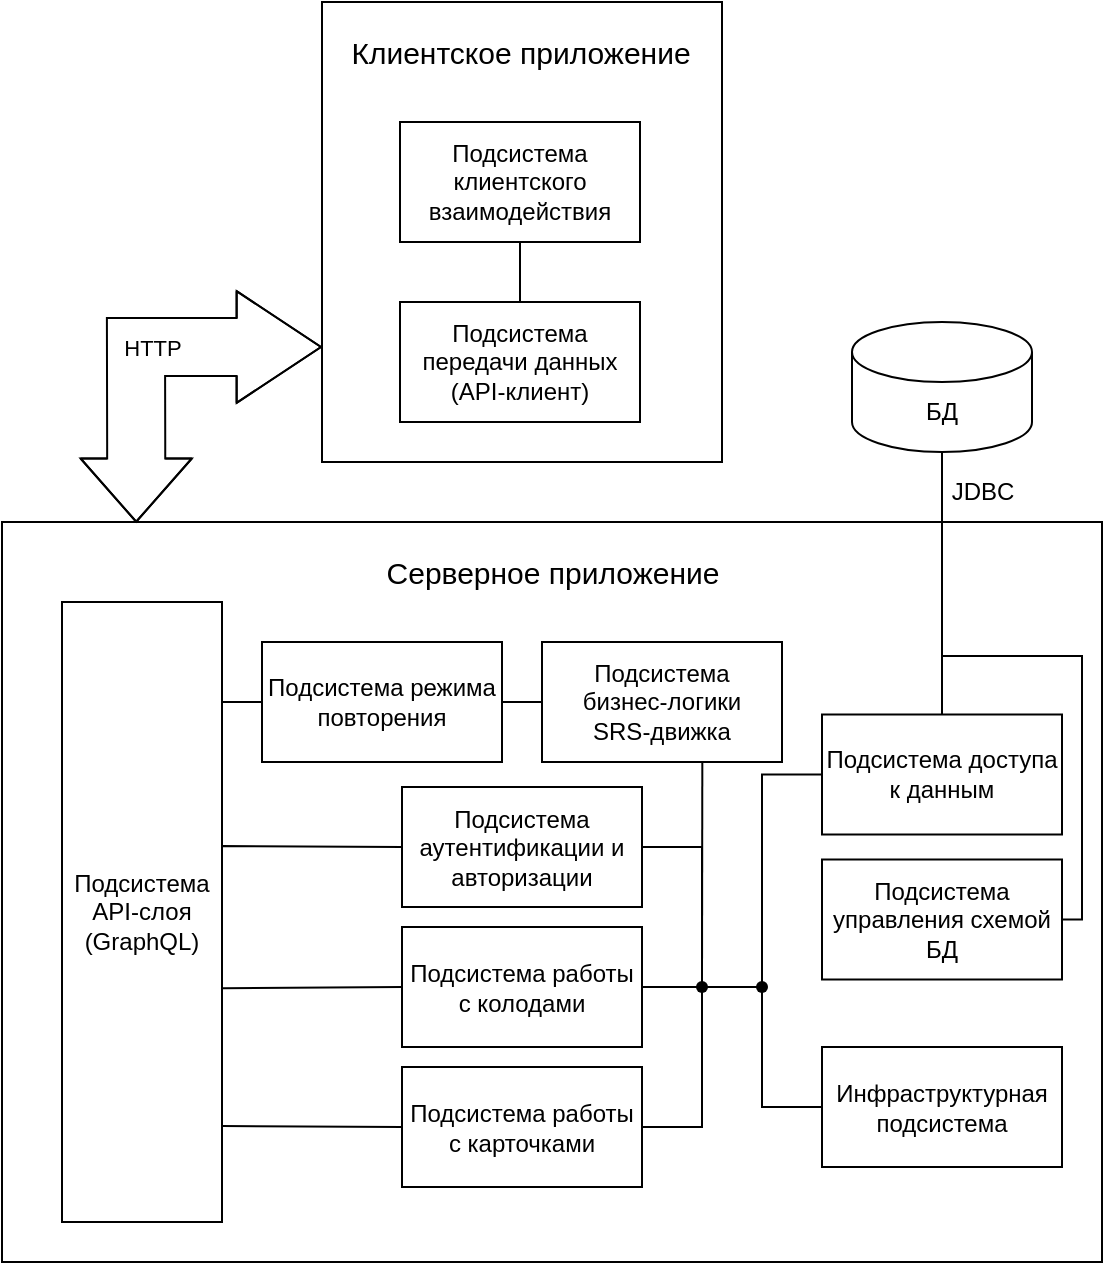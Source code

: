 <mxfile version="27.0.5">
  <diagram name="Страница — 1" id="B9i7cTdJXqGPx0nd2ezO">
    <mxGraphModel dx="1364" dy="889" grid="1" gridSize="10" guides="1" tooltips="1" connect="1" arrows="1" fold="1" page="1" pageScale="1" pageWidth="827" pageHeight="1169" math="0" shadow="0">
      <root>
        <mxCell id="0" />
        <mxCell id="1" parent="0" />
        <mxCell id="R8DVxMu4MKU9OBRDmNfI-2" value="" style="rounded=0;whiteSpace=wrap;html=1;" parent="1" vertex="1">
          <mxGeometry x="630" y="90" width="200" height="230" as="geometry" />
        </mxCell>
        <mxCell id="R8DVxMu4MKU9OBRDmNfI-3" value="&lt;font style=&quot;font-size: 15px;&quot;&gt;Клиентское приложение&lt;/font&gt;" style="text;html=1;align=center;verticalAlign=middle;resizable=0;points=[];autosize=1;strokeColor=none;fillColor=none;" parent="1" vertex="1">
          <mxGeometry x="634" y="100" width="190" height="30" as="geometry" />
        </mxCell>
        <mxCell id="R8DVxMu4MKU9OBRDmNfI-59" style="edgeStyle=orthogonalEdgeStyle;rounded=0;orthogonalLoop=1;jettySize=auto;html=1;exitX=0.5;exitY=1;exitDx=0;exitDy=0;entryX=0.5;entryY=0;entryDx=0;entryDy=0;endArrow=none;startFill=0;" parent="1" source="R8DVxMu4MKU9OBRDmNfI-5" target="R8DVxMu4MKU9OBRDmNfI-6" edge="1">
          <mxGeometry relative="1" as="geometry" />
        </mxCell>
        <mxCell id="R8DVxMu4MKU9OBRDmNfI-5" value="Подсистема клиентского взаимодействия" style="rounded=0;whiteSpace=wrap;html=1;" parent="1" vertex="1">
          <mxGeometry x="669" y="150" width="120" height="60" as="geometry" />
        </mxCell>
        <mxCell id="R8DVxMu4MKU9OBRDmNfI-6" value="Подсистема передачи данных (API-клиент)" style="rounded=0;whiteSpace=wrap;html=1;" parent="1" vertex="1">
          <mxGeometry x="669" y="240" width="120" height="60" as="geometry" />
        </mxCell>
        <mxCell id="R8DVxMu4MKU9OBRDmNfI-7" value="" style="rounded=0;whiteSpace=wrap;html=1;" parent="1" vertex="1">
          <mxGeometry x="470" y="350" width="550" height="370" as="geometry" />
        </mxCell>
        <mxCell id="R8DVxMu4MKU9OBRDmNfI-19" style="edgeStyle=orthogonalEdgeStyle;rounded=0;orthogonalLoop=1;jettySize=auto;html=1;exitX=1;exitY=0.5;exitDx=0;exitDy=0;entryX=0;entryY=0.5;entryDx=0;entryDy=0;jumpStyle=arc;endArrow=none;startFill=0;" parent="1" source="R8DVxMu4MKU9OBRDmNfI-8" target="R8DVxMu4MKU9OBRDmNfI-9" edge="1">
          <mxGeometry relative="1" as="geometry">
            <Array as="points">
              <mxPoint x="580" y="512" />
              <mxPoint x="625" y="512" />
            </Array>
          </mxGeometry>
        </mxCell>
        <mxCell id="R8DVxMu4MKU9OBRDmNfI-20" style="edgeStyle=orthogonalEdgeStyle;rounded=0;orthogonalLoop=1;jettySize=auto;html=1;exitX=1.005;exitY=0.623;exitDx=0;exitDy=0;entryX=0;entryY=0.5;entryDx=0;entryDy=0;jumpStyle=arc;exitPerimeter=0;endArrow=none;startFill=0;" parent="1" source="R8DVxMu4MKU9OBRDmNfI-8" target="R8DVxMu4MKU9OBRDmNfI-16" edge="1">
          <mxGeometry relative="1" as="geometry">
            <Array as="points" />
          </mxGeometry>
        </mxCell>
        <mxCell id="R8DVxMu4MKU9OBRDmNfI-22" style="edgeStyle=orthogonalEdgeStyle;rounded=0;orthogonalLoop=1;jettySize=auto;html=1;exitX=1;exitY=0.25;exitDx=0;exitDy=0;entryX=0;entryY=0.5;entryDx=0;entryDy=0;jumpStyle=arc;endArrow=none;startFill=0;" parent="1" source="R8DVxMu4MKU9OBRDmNfI-8" target="R8DVxMu4MKU9OBRDmNfI-17" edge="1">
          <mxGeometry relative="1" as="geometry">
            <Array as="points">
              <mxPoint x="580" y="440" />
            </Array>
          </mxGeometry>
        </mxCell>
        <mxCell id="R8DVxMu4MKU9OBRDmNfI-32" style="edgeStyle=orthogonalEdgeStyle;rounded=0;orthogonalLoop=1;jettySize=auto;html=1;entryX=0;entryY=0.5;entryDx=0;entryDy=0;endArrow=none;startFill=0;jumpStyle=arc;" parent="1" target="R8DVxMu4MKU9OBRDmNfI-15" edge="1">
          <mxGeometry relative="1" as="geometry">
            <mxPoint x="580" y="652" as="sourcePoint" />
            <Array as="points">
              <mxPoint x="580" y="652" />
              <mxPoint x="625" y="652" />
            </Array>
          </mxGeometry>
        </mxCell>
        <mxCell id="R8DVxMu4MKU9OBRDmNfI-8" value="Подсистема API-слоя (GraphQL)" style="rounded=0;whiteSpace=wrap;html=1;" parent="1" vertex="1">
          <mxGeometry x="500" y="390" width="80" height="310" as="geometry" />
        </mxCell>
        <mxCell id="R8DVxMu4MKU9OBRDmNfI-40" style="edgeStyle=orthogonalEdgeStyle;rounded=0;orthogonalLoop=1;jettySize=auto;html=1;exitX=1;exitY=0.5;exitDx=0;exitDy=0;endArrow=none;startFill=0;" parent="1" source="R8DVxMu4MKU9OBRDmNfI-9" target="R8DVxMu4MKU9OBRDmNfI-37" edge="1">
          <mxGeometry relative="1" as="geometry" />
        </mxCell>
        <mxCell id="R8DVxMu4MKU9OBRDmNfI-9" value="Подсистема аутентификации и авторизации" style="rounded=0;whiteSpace=wrap;html=1;" parent="1" vertex="1">
          <mxGeometry x="670" y="482.5" width="120" height="60" as="geometry" />
        </mxCell>
        <mxCell id="R8DVxMu4MKU9OBRDmNfI-39" style="edgeStyle=orthogonalEdgeStyle;rounded=0;orthogonalLoop=1;jettySize=auto;html=1;exitX=0.668;exitY=1;exitDx=0;exitDy=0;endArrow=none;startFill=0;exitPerimeter=0;" parent="1" source="R8DVxMu4MKU9OBRDmNfI-11" target="R8DVxMu4MKU9OBRDmNfI-37" edge="1">
          <mxGeometry relative="1" as="geometry">
            <Array as="points">
              <mxPoint x="820" y="470" />
            </Array>
          </mxGeometry>
        </mxCell>
        <mxCell id="R8DVxMu4MKU9OBRDmNfI-11" value="Подсистема &lt;br&gt;бизнес-логики &lt;br&gt;SRS-движка" style="rounded=0;whiteSpace=wrap;html=1;" parent="1" vertex="1">
          <mxGeometry x="740" y="410" width="120" height="60" as="geometry" />
        </mxCell>
        <mxCell id="R8DVxMu4MKU9OBRDmNfI-12" value="Подсистема доступа к данным" style="rounded=0;whiteSpace=wrap;html=1;" parent="1" vertex="1">
          <mxGeometry x="880" y="446.25" width="120" height="60" as="geometry" />
        </mxCell>
        <mxCell id="R8DVxMu4MKU9OBRDmNfI-13" value="Подсистема управления схемой БД" style="rounded=0;whiteSpace=wrap;html=1;" parent="1" vertex="1">
          <mxGeometry x="880" y="518.75" width="120" height="60" as="geometry" />
        </mxCell>
        <mxCell id="R8DVxMu4MKU9OBRDmNfI-14" value="Инфраструктурная подсистема" style="rounded=0;whiteSpace=wrap;html=1;" parent="1" vertex="1">
          <mxGeometry x="880" y="612.5" width="120" height="60" as="geometry" />
        </mxCell>
        <mxCell id="R8DVxMu4MKU9OBRDmNfI-15" value="Подсистема работы с карточками" style="rounded=0;whiteSpace=wrap;html=1;" parent="1" vertex="1">
          <mxGeometry x="670" y="622.5" width="120" height="60" as="geometry" />
        </mxCell>
        <mxCell id="R8DVxMu4MKU9OBRDmNfI-41" style="edgeStyle=orthogonalEdgeStyle;rounded=0;orthogonalLoop=1;jettySize=auto;html=1;exitX=1;exitY=0.5;exitDx=0;exitDy=0;endArrow=none;startFill=0;" parent="1" source="R8DVxMu4MKU9OBRDmNfI-16" edge="1">
          <mxGeometry relative="1" as="geometry">
            <mxPoint x="820" y="582.569" as="targetPoint" />
          </mxGeometry>
        </mxCell>
        <mxCell id="R8DVxMu4MKU9OBRDmNfI-16" value="Подсистема работы с колодами" style="rounded=0;whiteSpace=wrap;html=1;" parent="1" vertex="1">
          <mxGeometry x="670" y="552.5" width="120" height="60" as="geometry" />
        </mxCell>
        <mxCell id="R8DVxMu4MKU9OBRDmNfI-27" style="edgeStyle=orthogonalEdgeStyle;rounded=0;orthogonalLoop=1;jettySize=auto;html=1;exitX=1;exitY=0.5;exitDx=0;exitDy=0;jumpStyle=arc;endArrow=none;startFill=0;startArrow=none;" parent="1" source="R8DVxMu4MKU9OBRDmNfI-17" edge="1">
          <mxGeometry relative="1" as="geometry">
            <mxPoint x="740" y="440" as="targetPoint" />
          </mxGeometry>
        </mxCell>
        <mxCell id="R8DVxMu4MKU9OBRDmNfI-17" value="Подсистема режима повторения" style="rounded=0;whiteSpace=wrap;html=1;" parent="1" vertex="1">
          <mxGeometry x="600" y="410" width="120" height="60" as="geometry" />
        </mxCell>
        <mxCell id="R8DVxMu4MKU9OBRDmNfI-37" value="" style="shape=waypoint;sketch=0;fillStyle=solid;size=6;pointerEvents=1;points=[];fillColor=none;resizable=0;rotatable=0;perimeter=centerPerimeter;snapToPoint=1;" parent="1" vertex="1">
          <mxGeometry x="810" y="572.5" width="20" height="20" as="geometry" />
        </mxCell>
        <mxCell id="R8DVxMu4MKU9OBRDmNfI-42" style="edgeStyle=orthogonalEdgeStyle;rounded=0;orthogonalLoop=1;jettySize=auto;html=1;exitX=1;exitY=0.5;exitDx=0;exitDy=0;entryX=0.55;entryY=0.719;entryDx=0;entryDy=0;entryPerimeter=0;endArrow=none;startFill=0;" parent="1" source="R8DVxMu4MKU9OBRDmNfI-15" target="R8DVxMu4MKU9OBRDmNfI-37" edge="1">
          <mxGeometry relative="1" as="geometry" />
        </mxCell>
        <mxCell id="R8DVxMu4MKU9OBRDmNfI-48" value="" style="shape=waypoint;sketch=0;fillStyle=solid;size=6;pointerEvents=1;points=[];fillColor=none;resizable=0;rotatable=0;perimeter=centerPerimeter;snapToPoint=1;" parent="1" vertex="1">
          <mxGeometry x="840" y="572.5" width="20" height="20" as="geometry" />
        </mxCell>
        <mxCell id="R8DVxMu4MKU9OBRDmNfI-51" value="" style="endArrow=none;html=1;rounded=0;startFill=0;" parent="1" source="R8DVxMu4MKU9OBRDmNfI-37" target="R8DVxMu4MKU9OBRDmNfI-48" edge="1">
          <mxGeometry width="50" height="50" relative="1" as="geometry">
            <mxPoint x="910" y="540" as="sourcePoint" />
            <mxPoint x="960" y="490" as="targetPoint" />
          </mxGeometry>
        </mxCell>
        <mxCell id="R8DVxMu4MKU9OBRDmNfI-52" style="edgeStyle=orthogonalEdgeStyle;rounded=0;orthogonalLoop=1;jettySize=auto;html=1;exitX=0;exitY=0.5;exitDx=0;exitDy=0;entryX=0.548;entryY=0.341;entryDx=0;entryDy=0;entryPerimeter=0;endArrow=none;startFill=0;" parent="1" source="R8DVxMu4MKU9OBRDmNfI-12" target="R8DVxMu4MKU9OBRDmNfI-48" edge="1">
          <mxGeometry relative="1" as="geometry" />
        </mxCell>
        <mxCell id="R8DVxMu4MKU9OBRDmNfI-53" style="edgeStyle=orthogonalEdgeStyle;rounded=0;orthogonalLoop=1;jettySize=auto;html=1;exitX=0;exitY=0.5;exitDx=0;exitDy=0;entryX=0.85;entryY=0.527;entryDx=0;entryDy=0;entryPerimeter=0;endArrow=none;startFill=0;" parent="1" source="R8DVxMu4MKU9OBRDmNfI-14" target="R8DVxMu4MKU9OBRDmNfI-48" edge="1">
          <mxGeometry relative="1" as="geometry" />
        </mxCell>
        <mxCell id="R8DVxMu4MKU9OBRDmNfI-54" value="&lt;font style=&quot;font-size: 15px;&quot;&gt;Серверное приложение&lt;/font&gt;" style="text;html=1;align=center;verticalAlign=middle;resizable=0;points=[];autosize=1;strokeColor=none;fillColor=none;" parent="1" vertex="1">
          <mxGeometry x="650" y="360" width="190" height="30" as="geometry" />
        </mxCell>
        <mxCell id="R8DVxMu4MKU9OBRDmNfI-55" value="БД" style="shape=cylinder3;whiteSpace=wrap;html=1;boundedLbl=1;backgroundOutline=1;size=15;" parent="1" vertex="1">
          <mxGeometry x="895" y="250" width="90" height="65" as="geometry" />
        </mxCell>
        <mxCell id="R8DVxMu4MKU9OBRDmNfI-56" style="edgeStyle=orthogonalEdgeStyle;rounded=0;orthogonalLoop=1;jettySize=auto;html=1;exitX=0.5;exitY=0;exitDx=0;exitDy=0;entryX=0.5;entryY=1;entryDx=0;entryDy=0;entryPerimeter=0;endArrow=none;startFill=0;" parent="1" source="R8DVxMu4MKU9OBRDmNfI-12" target="R8DVxMu4MKU9OBRDmNfI-55" edge="1">
          <mxGeometry relative="1" as="geometry" />
        </mxCell>
        <mxCell id="R8DVxMu4MKU9OBRDmNfI-58" style="edgeStyle=orthogonalEdgeStyle;rounded=0;orthogonalLoop=1;jettySize=auto;html=1;exitX=1;exitY=0.5;exitDx=0;exitDy=0;entryX=0.5;entryY=1;entryDx=0;entryDy=0;entryPerimeter=0;endArrow=none;startFill=0;" parent="1" source="R8DVxMu4MKU9OBRDmNfI-13" target="R8DVxMu4MKU9OBRDmNfI-55" edge="1">
          <mxGeometry relative="1" as="geometry">
            <Array as="points">
              <mxPoint x="1010" y="549" />
              <mxPoint x="1010" y="417" />
              <mxPoint x="940" y="417" />
            </Array>
          </mxGeometry>
        </mxCell>
        <mxCell id="R8DVxMu4MKU9OBRDmNfI-63" value="JDBC" style="text;html=1;align=center;verticalAlign=middle;resizable=0;points=[];autosize=1;strokeColor=none;fillColor=none;" parent="1" vertex="1">
          <mxGeometry x="935" y="320" width="50" height="30" as="geometry" />
        </mxCell>
        <mxCell id="UDxNy-boOG5zJGYR122a-3" value="" style="shape=flexArrow;endArrow=classic;startArrow=classic;html=1;rounded=0;edgeStyle=orthogonalEdgeStyle;entryX=0;entryY=0.75;entryDx=0;entryDy=0;exitX=0.122;exitY=0.001;exitDx=0;exitDy=0;exitPerimeter=0;width=29.038;endSize=13.728;startSize=10.209;startWidth=25.572;endWidth=25.805;" edge="1" parent="1" source="R8DVxMu4MKU9OBRDmNfI-7" target="R8DVxMu4MKU9OBRDmNfI-2">
          <mxGeometry width="100" height="100" relative="1" as="geometry">
            <mxPoint x="660" y="390" as="sourcePoint" />
            <mxPoint x="760" y="290" as="targetPoint" />
            <Array as="points">
              <mxPoint x="537" y="310" />
              <mxPoint x="537" y="262" />
            </Array>
          </mxGeometry>
        </mxCell>
        <mxCell id="UDxNy-boOG5zJGYR122a-4" value="HTTP" style="edgeLabel;html=1;align=center;verticalAlign=middle;resizable=0;points=[];" vertex="1" connectable="0" parent="UDxNy-boOG5zJGYR122a-3">
          <mxGeometry x="0.141" y="-2" relative="1" as="geometry">
            <mxPoint x="-7" y="-2" as="offset" />
          </mxGeometry>
        </mxCell>
      </root>
    </mxGraphModel>
  </diagram>
</mxfile>
